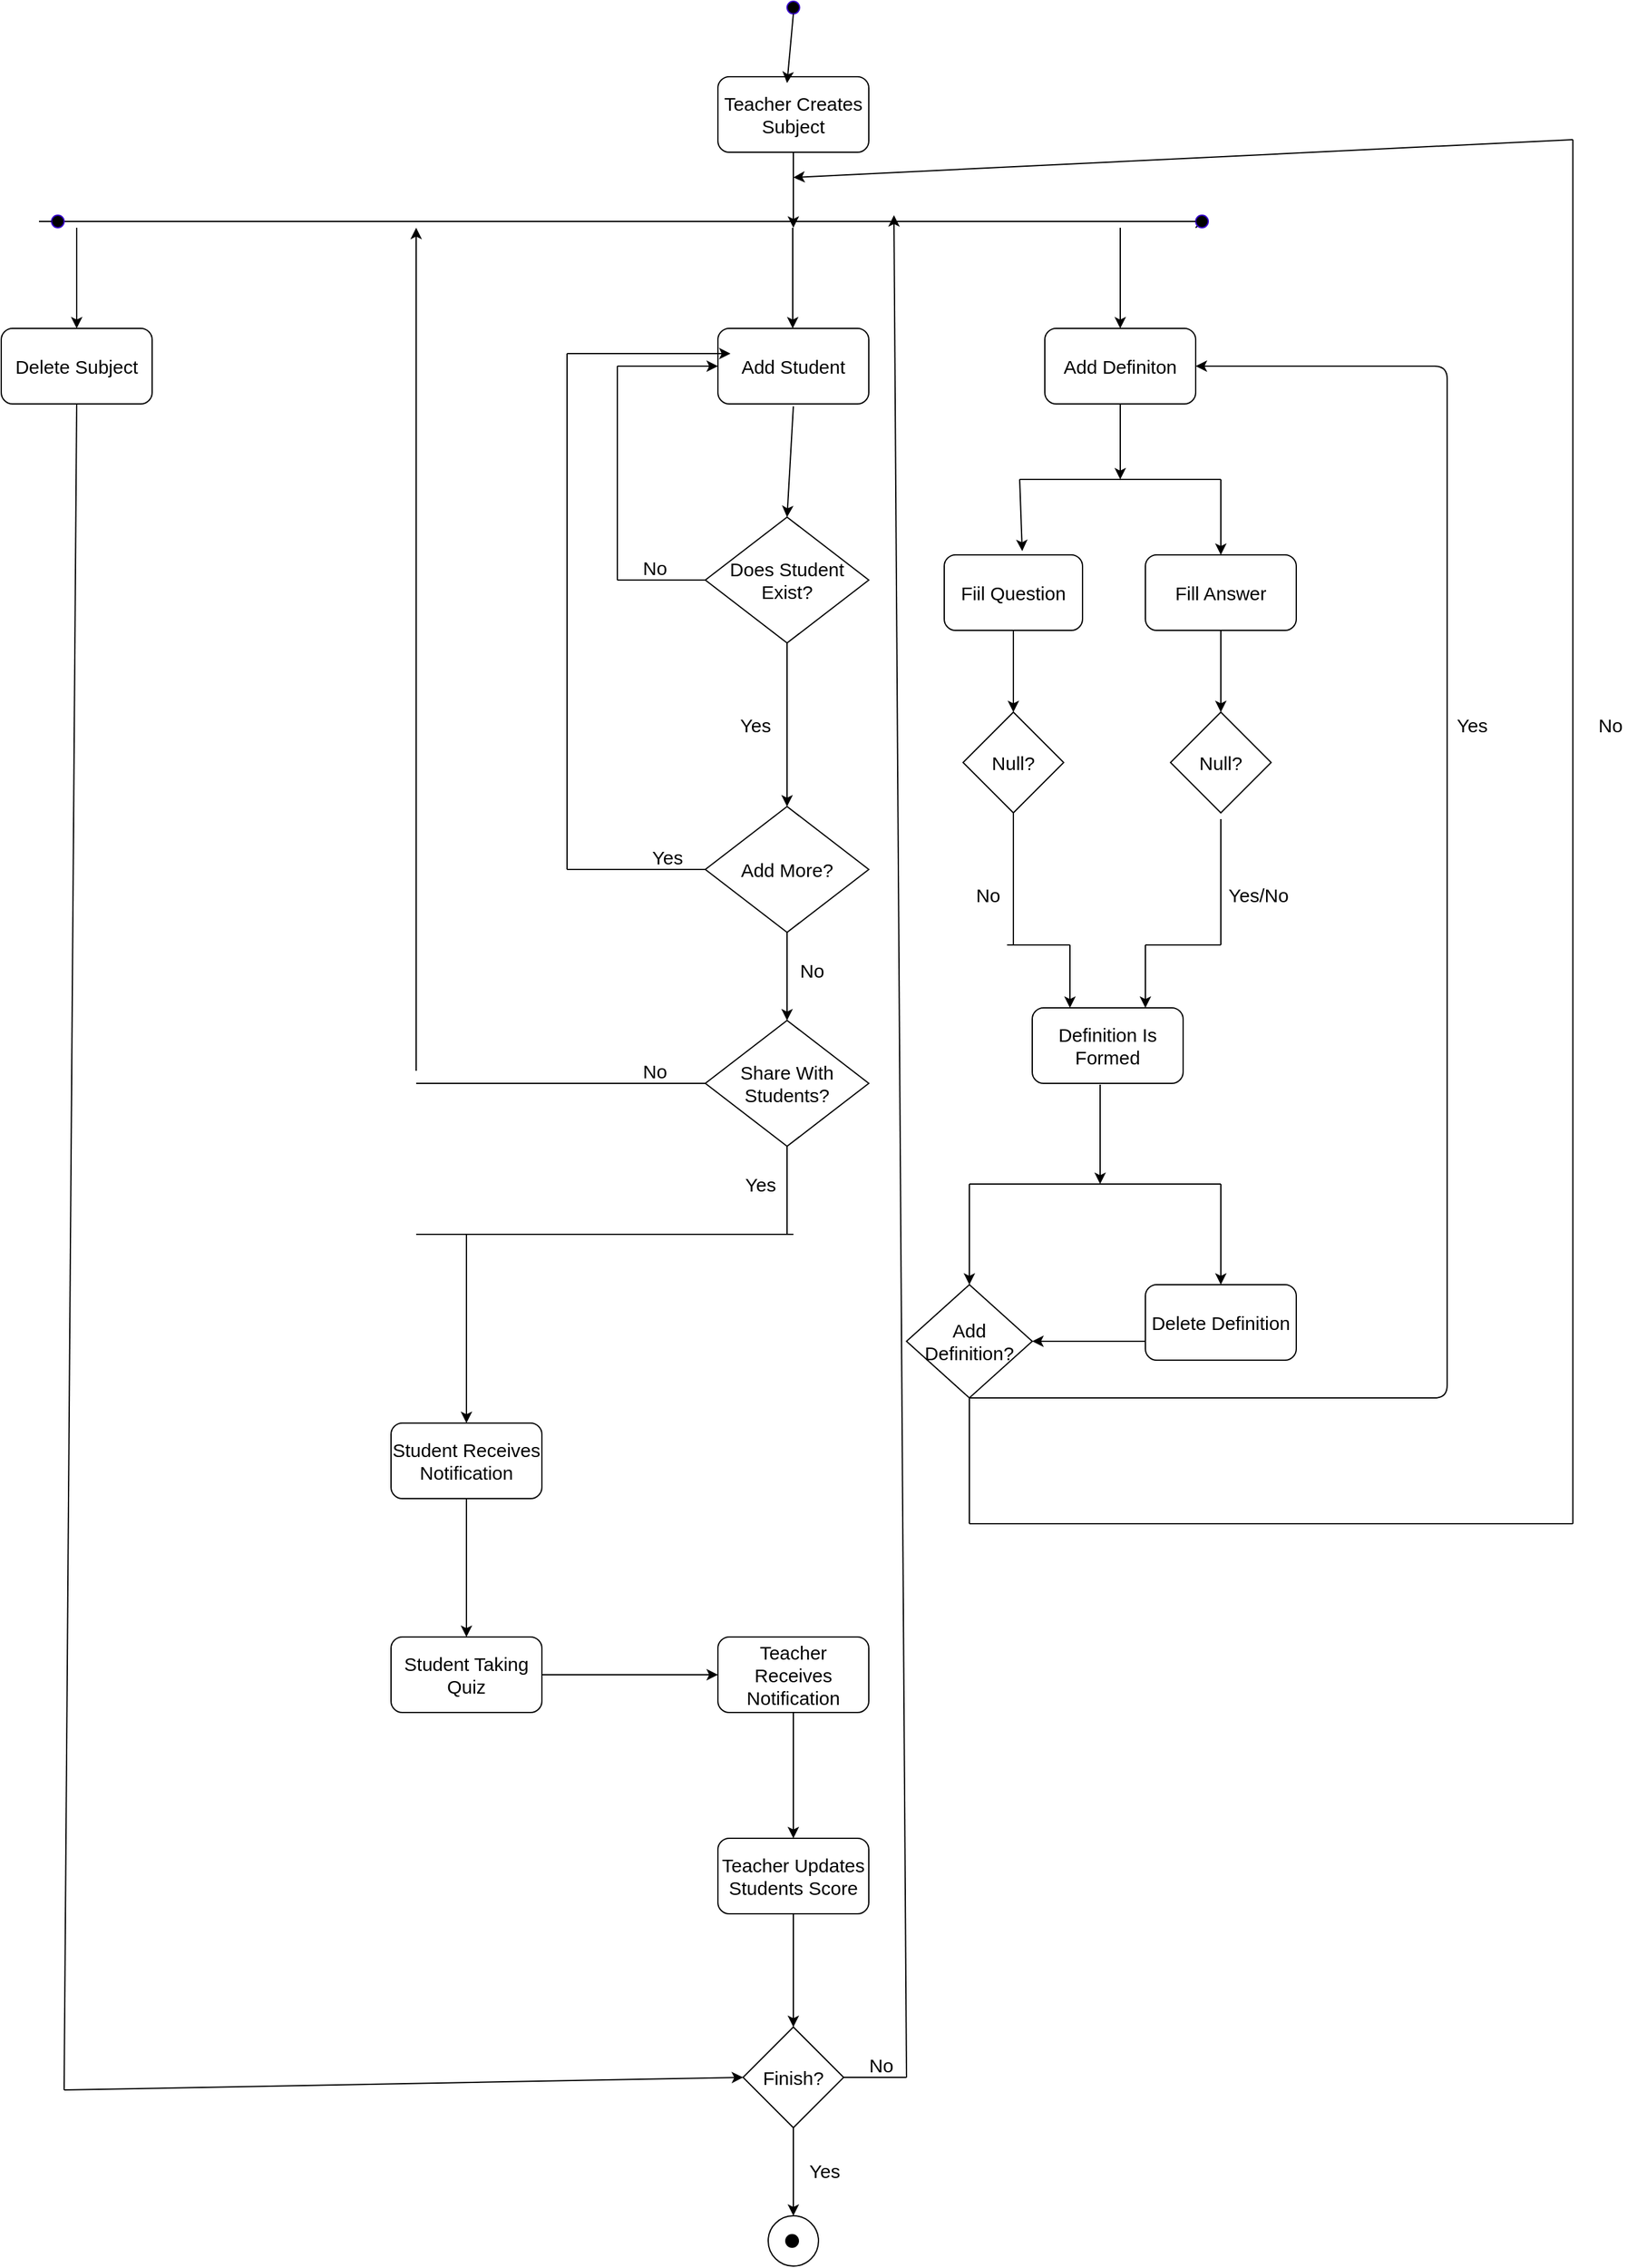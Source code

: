 <mxfile version="14.1.1" type="device"><diagram id="beSW07c2aLZ8yFU0QGHk" name="Page-1"><mxGraphModel dx="3976" dy="1663" grid="1" gridSize="10" guides="1" tooltips="1" connect="1" arrows="1" fold="1" page="1" pageScale="1" pageWidth="827" pageHeight="1169" math="0" shadow="0"><root><mxCell id="0"/><mxCell id="1" parent="0"/><mxCell id="8GlKD_U08SBgv2UL6xaH-1" value="&lt;font style=&quot;font-size: 15px&quot;&gt;Teacher Creates Subject&lt;/font&gt;" style="rounded=1;whiteSpace=wrap;html=1;" vertex="1" parent="1"><mxGeometry x="400" y="80" width="120" height="60" as="geometry"/></mxCell><mxCell id="8GlKD_U08SBgv2UL6xaH-5" value="" style="ellipse;whiteSpace=wrap;html=1;aspect=fixed;strokeColor=#3700CC;fontColor=#ffffff;fillColor=#000000;" vertex="1" parent="1"><mxGeometry x="455" y="20" width="10" height="10" as="geometry"/></mxCell><mxCell id="8GlKD_U08SBgv2UL6xaH-6" value="" style="endArrow=classic;html=1;exitX=0.5;exitY=1;exitDx=0;exitDy=0;" edge="1" parent="1" source="8GlKD_U08SBgv2UL6xaH-5"><mxGeometry width="50" height="50" relative="1" as="geometry"><mxPoint x="430" y="20" as="sourcePoint"/><mxPoint x="455" y="85" as="targetPoint"/></mxGeometry></mxCell><mxCell id="8GlKD_U08SBgv2UL6xaH-7" value="" style="endArrow=classic;html=1;exitX=0.5;exitY=1;exitDx=0;exitDy=0;" edge="1" parent="1" source="8GlKD_U08SBgv2UL6xaH-1"><mxGeometry width="50" height="50" relative="1" as="geometry"><mxPoint x="390" y="300" as="sourcePoint"/><mxPoint x="460" y="200" as="targetPoint"/></mxGeometry></mxCell><mxCell id="8GlKD_U08SBgv2UL6xaH-8" value="" style="endArrow=none;html=1;" edge="1" parent="1" source="8GlKD_U08SBgv2UL6xaH-18"><mxGeometry width="50" height="50" relative="1" as="geometry"><mxPoint x="110" y="200" as="sourcePoint"/><mxPoint x="780" y="200" as="targetPoint"/></mxGeometry></mxCell><mxCell id="8GlKD_U08SBgv2UL6xaH-10" value="" style="endArrow=classic;html=1;" edge="1" parent="1"><mxGeometry width="50" height="50" relative="1" as="geometry"><mxPoint x="-110" y="200" as="sourcePoint"/><mxPoint x="-110" y="280" as="targetPoint"/></mxGeometry></mxCell><mxCell id="8GlKD_U08SBgv2UL6xaH-11" value="" style="endArrow=classic;html=1;" edge="1" parent="1"><mxGeometry width="50" height="50" relative="1" as="geometry"><mxPoint x="459.5" y="200" as="sourcePoint"/><mxPoint x="459.5" y="280" as="targetPoint"/></mxGeometry></mxCell><mxCell id="8GlKD_U08SBgv2UL6xaH-12" value="" style="endArrow=classic;html=1;" edge="1" parent="1"><mxGeometry width="50" height="50" relative="1" as="geometry"><mxPoint x="720" y="200" as="sourcePoint"/><mxPoint x="720" y="280" as="targetPoint"/></mxGeometry></mxCell><mxCell id="8GlKD_U08SBgv2UL6xaH-18" value="" style="ellipse;whiteSpace=wrap;html=1;aspect=fixed;strokeColor=#3700CC;fontColor=#ffffff;fillColor=#000000;" vertex="1" parent="1"><mxGeometry x="780" y="190" width="10" height="10" as="geometry"/></mxCell><mxCell id="8GlKD_U08SBgv2UL6xaH-19" value="" style="endArrow=none;html=1;" edge="1" parent="1" source="8GlKD_U08SBgv2UL6xaH-13" target="8GlKD_U08SBgv2UL6xaH-18"><mxGeometry width="50" height="50" relative="1" as="geometry"><mxPoint x="-140" y="195" as="sourcePoint"/><mxPoint x="780" y="200" as="targetPoint"/><Array as="points"/></mxGeometry></mxCell><mxCell id="8GlKD_U08SBgv2UL6xaH-20" value="&lt;font style=&quot;font-size: 15px&quot;&gt;Delete Subject&lt;/font&gt;" style="rounded=1;whiteSpace=wrap;html=1;" vertex="1" parent="1"><mxGeometry x="-170" y="280" width="120" height="60" as="geometry"/></mxCell><mxCell id="8GlKD_U08SBgv2UL6xaH-21" value="&lt;font style=&quot;font-size: 15px&quot;&gt;Add Student&lt;/font&gt;" style="rounded=1;whiteSpace=wrap;html=1;" vertex="1" parent="1"><mxGeometry x="400" y="280" width="120" height="60" as="geometry"/></mxCell><mxCell id="8GlKD_U08SBgv2UL6xaH-22" value="&lt;span style=&quot;font-size: 15px&quot;&gt;Add Definiton&lt;/span&gt;" style="rounded=1;whiteSpace=wrap;html=1;" vertex="1" parent="1"><mxGeometry x="660" y="280" width="120" height="60" as="geometry"/></mxCell><mxCell id="8GlKD_U08SBgv2UL6xaH-24" value="" style="endArrow=none;html=1;" edge="1" parent="1"><mxGeometry width="50" height="50" relative="1" as="geometry"><mxPoint x="640" y="400" as="sourcePoint"/><mxPoint x="800" y="400" as="targetPoint"/></mxGeometry></mxCell><mxCell id="8GlKD_U08SBgv2UL6xaH-25" value="" style="endArrow=classic;html=1;exitX=0.5;exitY=1;exitDx=0;exitDy=0;" edge="1" parent="1" source="8GlKD_U08SBgv2UL6xaH-22"><mxGeometry width="50" height="50" relative="1" as="geometry"><mxPoint x="390" y="500" as="sourcePoint"/><mxPoint x="720" y="400" as="targetPoint"/></mxGeometry></mxCell><mxCell id="8GlKD_U08SBgv2UL6xaH-26" value="&lt;font style=&quot;font-size: 15px&quot;&gt;Fiil Question&lt;/font&gt;" style="rounded=1;whiteSpace=wrap;html=1;" vertex="1" parent="1"><mxGeometry x="580" y="460" width="110" height="60" as="geometry"/></mxCell><mxCell id="8GlKD_U08SBgv2UL6xaH-27" value="" style="endArrow=classic;html=1;entryX=0.564;entryY=-0.05;entryDx=0;entryDy=0;entryPerimeter=0;" edge="1" parent="1" target="8GlKD_U08SBgv2UL6xaH-26"><mxGeometry width="50" height="50" relative="1" as="geometry"><mxPoint x="640" y="400" as="sourcePoint"/><mxPoint x="440" y="450" as="targetPoint"/></mxGeometry></mxCell><mxCell id="8GlKD_U08SBgv2UL6xaH-28" value="" style="endArrow=classic;html=1;" edge="1" parent="1"><mxGeometry width="50" height="50" relative="1" as="geometry"><mxPoint x="800" y="400" as="sourcePoint"/><mxPoint x="800" y="460" as="targetPoint"/></mxGeometry></mxCell><mxCell id="8GlKD_U08SBgv2UL6xaH-29" value="&lt;font style=&quot;font-size: 15px&quot;&gt;Fill Answer&lt;/font&gt;" style="rounded=1;whiteSpace=wrap;html=1;fillColor=#ffffff;" vertex="1" parent="1"><mxGeometry x="740" y="460" width="120" height="60" as="geometry"/></mxCell><mxCell id="8GlKD_U08SBgv2UL6xaH-30" value="&lt;font style=&quot;font-size: 15px&quot;&gt;Null?&lt;/font&gt;" style="rhombus;whiteSpace=wrap;html=1;fillColor=#ffffff;" vertex="1" parent="1"><mxGeometry x="595" y="585" width="80" height="80" as="geometry"/></mxCell><mxCell id="8GlKD_U08SBgv2UL6xaH-31" value="&lt;font style=&quot;font-size: 15px&quot;&gt;Null?&lt;/font&gt;" style="rhombus;whiteSpace=wrap;html=1;fillColor=#ffffff;" vertex="1" parent="1"><mxGeometry x="760" y="585" width="80" height="80" as="geometry"/></mxCell><mxCell id="8GlKD_U08SBgv2UL6xaH-32" value="" style="endArrow=classic;html=1;exitX=0.5;exitY=1;exitDx=0;exitDy=0;entryX=0.5;entryY=0;entryDx=0;entryDy=0;" edge="1" parent="1" source="8GlKD_U08SBgv2UL6xaH-29" target="8GlKD_U08SBgv2UL6xaH-31"><mxGeometry width="50" height="50" relative="1" as="geometry"><mxPoint x="640" y="490" as="sourcePoint"/><mxPoint x="690" y="440" as="targetPoint"/></mxGeometry></mxCell><mxCell id="8GlKD_U08SBgv2UL6xaH-33" value="" style="endArrow=classic;html=1;exitX=0.5;exitY=1;exitDx=0;exitDy=0;entryX=0.5;entryY=0;entryDx=0;entryDy=0;" edge="1" parent="1" source="8GlKD_U08SBgv2UL6xaH-26" target="8GlKD_U08SBgv2UL6xaH-30"><mxGeometry width="50" height="50" relative="1" as="geometry"><mxPoint x="640" y="490" as="sourcePoint"/><mxPoint x="690" y="440" as="targetPoint"/></mxGeometry></mxCell><mxCell id="8GlKD_U08SBgv2UL6xaH-35" value="" style="endArrow=none;html=1;" edge="1" parent="1"><mxGeometry width="50" height="50" relative="1" as="geometry"><mxPoint x="800" y="770" as="sourcePoint"/><mxPoint x="800" y="670" as="targetPoint"/></mxGeometry></mxCell><mxCell id="8GlKD_U08SBgv2UL6xaH-36" value="&lt;font style=&quot;font-size: 15px&quot;&gt;Yes/No&lt;/font&gt;" style="text;html=1;strokeColor=none;fillColor=none;align=center;verticalAlign=middle;whiteSpace=wrap;rounded=0;" vertex="1" parent="1"><mxGeometry x="810" y="720" width="40" height="20" as="geometry"/></mxCell><mxCell id="8GlKD_U08SBgv2UL6xaH-38" value="" style="endArrow=none;html=1;" edge="1" parent="1"><mxGeometry width="50" height="50" relative="1" as="geometry"><mxPoint x="800" y="770" as="sourcePoint"/><mxPoint x="740" y="770" as="targetPoint"/></mxGeometry></mxCell><mxCell id="8GlKD_U08SBgv2UL6xaH-39" value="" style="endArrow=classic;html=1;" edge="1" parent="1"><mxGeometry width="50" height="50" relative="1" as="geometry"><mxPoint x="740" y="770" as="sourcePoint"/><mxPoint x="740" y="820" as="targetPoint"/></mxGeometry></mxCell><mxCell id="8GlKD_U08SBgv2UL6xaH-40" value="&lt;font style=&quot;font-size: 15px&quot;&gt;Definition Is Formed&lt;/font&gt;" style="rounded=1;whiteSpace=wrap;html=1;fillColor=#ffffff;" vertex="1" parent="1"><mxGeometry x="650" y="820" width="120" height="60" as="geometry"/></mxCell><mxCell id="8GlKD_U08SBgv2UL6xaH-42" value="" style="endArrow=none;html=1;entryX=0.5;entryY=1;entryDx=0;entryDy=0;" edge="1" parent="1" target="8GlKD_U08SBgv2UL6xaH-30"><mxGeometry width="50" height="50" relative="1" as="geometry"><mxPoint x="635" y="770" as="sourcePoint"/><mxPoint x="690" y="730" as="targetPoint"/></mxGeometry></mxCell><mxCell id="8GlKD_U08SBgv2UL6xaH-43" value="" style="endArrow=none;html=1;" edge="1" parent="1"><mxGeometry width="50" height="50" relative="1" as="geometry"><mxPoint x="630" y="770" as="sourcePoint"/><mxPoint x="680" y="770" as="targetPoint"/></mxGeometry></mxCell><mxCell id="8GlKD_U08SBgv2UL6xaH-44" value="" style="endArrow=classic;html=1;entryX=0.25;entryY=0;entryDx=0;entryDy=0;" edge="1" parent="1" target="8GlKD_U08SBgv2UL6xaH-40"><mxGeometry width="50" height="50" relative="1" as="geometry"><mxPoint x="680" y="770" as="sourcePoint"/><mxPoint x="680" y="810" as="targetPoint"/></mxGeometry></mxCell><mxCell id="8GlKD_U08SBgv2UL6xaH-45" value="&lt;font style=&quot;font-size: 15px&quot;&gt;No&lt;/font&gt;" style="text;html=1;strokeColor=none;fillColor=none;align=center;verticalAlign=middle;whiteSpace=wrap;rounded=0;" vertex="1" parent="1"><mxGeometry x="595" y="720" width="40" height="20" as="geometry"/></mxCell><mxCell id="8GlKD_U08SBgv2UL6xaH-46" value="" style="endArrow=classic;html=1;exitX=0.45;exitY=1.017;exitDx=0;exitDy=0;exitPerimeter=0;" edge="1" parent="1" source="8GlKD_U08SBgv2UL6xaH-40"><mxGeometry width="50" height="50" relative="1" as="geometry"><mxPoint x="550" y="930" as="sourcePoint"/><mxPoint x="704" y="960" as="targetPoint"/></mxGeometry></mxCell><mxCell id="8GlKD_U08SBgv2UL6xaH-47" value="" style="endArrow=none;html=1;" edge="1" parent="1"><mxGeometry width="50" height="50" relative="1" as="geometry"><mxPoint x="600" y="960" as="sourcePoint"/><mxPoint x="800" y="960" as="targetPoint"/></mxGeometry></mxCell><mxCell id="8GlKD_U08SBgv2UL6xaH-48" value="" style="endArrow=classic;html=1;" edge="1" parent="1"><mxGeometry width="50" height="50" relative="1" as="geometry"><mxPoint x="800" y="960" as="sourcePoint"/><mxPoint x="800" y="1040" as="targetPoint"/></mxGeometry></mxCell><mxCell id="8GlKD_U08SBgv2UL6xaH-49" value="" style="endArrow=classic;html=1;" edge="1" parent="1"><mxGeometry width="50" height="50" relative="1" as="geometry"><mxPoint x="600" y="960" as="sourcePoint"/><mxPoint x="600" y="1040" as="targetPoint"/></mxGeometry></mxCell><mxCell id="8GlKD_U08SBgv2UL6xaH-51" value="&lt;font style=&quot;font-size: 15px&quot;&gt;Add Definition?&lt;/font&gt;" style="rhombus;whiteSpace=wrap;html=1;fillColor=#ffffff;" vertex="1" parent="1"><mxGeometry x="550" y="1040" width="100" height="90" as="geometry"/></mxCell><mxCell id="8GlKD_U08SBgv2UL6xaH-52" value="&lt;font style=&quot;font-size: 15px&quot;&gt;Delete Definition&lt;/font&gt;" style="rounded=1;whiteSpace=wrap;html=1;fillColor=#ffffff;" vertex="1" parent="1"><mxGeometry x="740" y="1040" width="120" height="60" as="geometry"/></mxCell><mxCell id="8GlKD_U08SBgv2UL6xaH-53" value="" style="endArrow=classic;html=1;exitX=0;exitY=0.75;exitDx=0;exitDy=0;entryX=1;entryY=0.5;entryDx=0;entryDy=0;" edge="1" parent="1" source="8GlKD_U08SBgv2UL6xaH-52" target="8GlKD_U08SBgv2UL6xaH-51"><mxGeometry width="50" height="50" relative="1" as="geometry"><mxPoint x="550" y="910" as="sourcePoint"/><mxPoint x="600" y="860" as="targetPoint"/></mxGeometry></mxCell><mxCell id="8GlKD_U08SBgv2UL6xaH-59" value="" style="edgeStyle=elbowEdgeStyle;elbow=horizontal;endArrow=classic;html=1;exitX=0.5;exitY=1;exitDx=0;exitDy=0;entryX=1;entryY=0.5;entryDx=0;entryDy=0;" edge="1" parent="1" source="8GlKD_U08SBgv2UL6xaH-51" target="8GlKD_U08SBgv2UL6xaH-22"><mxGeometry width="50" height="50" relative="1" as="geometry"><mxPoint x="700" y="1030" as="sourcePoint"/><mxPoint x="1070" y="1130" as="targetPoint"/><Array as="points"><mxPoint x="980" y="1130"/></Array></mxGeometry></mxCell><mxCell id="8GlKD_U08SBgv2UL6xaH-60" value="&lt;font style=&quot;font-size: 15px&quot;&gt;Yes&lt;/font&gt;" style="text;html=1;strokeColor=none;fillColor=none;align=center;verticalAlign=middle;whiteSpace=wrap;rounded=0;" vertex="1" parent="1"><mxGeometry x="980" y="585" width="40" height="20" as="geometry"/></mxCell><mxCell id="8GlKD_U08SBgv2UL6xaH-62" value="" style="endArrow=none;html=1;" edge="1" parent="1"><mxGeometry width="50" height="50" relative="1" as="geometry"><mxPoint x="600" y="1130" as="sourcePoint"/><mxPoint x="600" y="1230" as="targetPoint"/></mxGeometry></mxCell><mxCell id="8GlKD_U08SBgv2UL6xaH-64" value="" style="endArrow=none;html=1;" edge="1" parent="1"><mxGeometry width="50" height="50" relative="1" as="geometry"><mxPoint x="600" y="1230" as="sourcePoint"/><mxPoint x="1080" y="1230" as="targetPoint"/></mxGeometry></mxCell><mxCell id="8GlKD_U08SBgv2UL6xaH-65" value="" style="endArrow=none;html=1;" edge="1" parent="1"><mxGeometry width="50" height="50" relative="1" as="geometry"><mxPoint x="1080" y="1230" as="sourcePoint"/><mxPoint x="1080" y="130" as="targetPoint"/></mxGeometry></mxCell><mxCell id="8GlKD_U08SBgv2UL6xaH-66" value="" style="endArrow=classic;html=1;" edge="1" parent="1"><mxGeometry width="50" height="50" relative="1" as="geometry"><mxPoint x="1080" y="130" as="sourcePoint"/><mxPoint x="460" y="160" as="targetPoint"/></mxGeometry></mxCell><mxCell id="8GlKD_U08SBgv2UL6xaH-67" value="&lt;font style=&quot;font-size: 15px&quot;&gt;No&lt;/font&gt;" style="text;html=1;strokeColor=none;fillColor=none;align=center;verticalAlign=middle;whiteSpace=wrap;rounded=0;" vertex="1" parent="1"><mxGeometry x="1090" y="585" width="40" height="20" as="geometry"/></mxCell><mxCell id="8GlKD_U08SBgv2UL6xaH-70" value="&lt;font style=&quot;font-size: 15px&quot;&gt;Does Student Exist?&lt;/font&gt;" style="rhombus;whiteSpace=wrap;html=1;fillColor=#ffffff;" vertex="1" parent="1"><mxGeometry x="390" y="430" width="130" height="100" as="geometry"/></mxCell><mxCell id="8GlKD_U08SBgv2UL6xaH-71" value="" style="endArrow=none;html=1;exitX=0;exitY=0.5;exitDx=0;exitDy=0;" edge="1" parent="1" source="8GlKD_U08SBgv2UL6xaH-70"><mxGeometry width="50" height="50" relative="1" as="geometry"><mxPoint x="380" y="400" as="sourcePoint"/><mxPoint x="320" y="480" as="targetPoint"/></mxGeometry></mxCell><mxCell id="8GlKD_U08SBgv2UL6xaH-72" value="" style="endArrow=none;html=1;" edge="1" parent="1"><mxGeometry width="50" height="50" relative="1" as="geometry"><mxPoint x="320" y="480" as="sourcePoint"/><mxPoint x="320" y="310" as="targetPoint"/></mxGeometry></mxCell><mxCell id="8GlKD_U08SBgv2UL6xaH-73" value="" style="endArrow=classic;html=1;entryX=0;entryY=0.5;entryDx=0;entryDy=0;" edge="1" parent="1" target="8GlKD_U08SBgv2UL6xaH-21"><mxGeometry width="50" height="50" relative="1" as="geometry"><mxPoint x="320" y="310" as="sourcePoint"/><mxPoint x="430" y="350" as="targetPoint"/></mxGeometry></mxCell><mxCell id="8GlKD_U08SBgv2UL6xaH-74" value="&lt;font style=&quot;font-size: 15px&quot;&gt;No&lt;/font&gt;" style="text;html=1;strokeColor=none;fillColor=none;align=center;verticalAlign=middle;whiteSpace=wrap;rounded=0;" vertex="1" parent="1"><mxGeometry x="330" y="460" width="40" height="20" as="geometry"/></mxCell><mxCell id="8GlKD_U08SBgv2UL6xaH-76" value="" style="endArrow=classic;html=1;exitX=0.5;exitY=1;exitDx=0;exitDy=0;" edge="1" parent="1" source="8GlKD_U08SBgv2UL6xaH-70"><mxGeometry width="50" height="50" relative="1" as="geometry"><mxPoint x="400" y="600" as="sourcePoint"/><mxPoint x="455" y="660" as="targetPoint"/></mxGeometry></mxCell><mxCell id="8GlKD_U08SBgv2UL6xaH-77" value="&lt;font style=&quot;font-size: 15px&quot;&gt;Yes&lt;/font&gt;" style="text;html=1;strokeColor=none;fillColor=none;align=center;verticalAlign=middle;whiteSpace=wrap;rounded=0;" vertex="1" parent="1"><mxGeometry x="410" y="585" width="40" height="20" as="geometry"/></mxCell><mxCell id="8GlKD_U08SBgv2UL6xaH-78" value="&lt;font style=&quot;font-size: 15px&quot;&gt;Add More?&lt;/font&gt;" style="rhombus;whiteSpace=wrap;html=1;fillColor=#ffffff;" vertex="1" parent="1"><mxGeometry x="390" y="660" width="130" height="100" as="geometry"/></mxCell><mxCell id="8GlKD_U08SBgv2UL6xaH-79" value="" style="endArrow=none;html=1;exitX=0;exitY=0.5;exitDx=0;exitDy=0;" edge="1" parent="1" source="8GlKD_U08SBgv2UL6xaH-78"><mxGeometry width="50" height="50" relative="1" as="geometry"><mxPoint x="400" y="510" as="sourcePoint"/><mxPoint x="280" y="710" as="targetPoint"/></mxGeometry></mxCell><mxCell id="8GlKD_U08SBgv2UL6xaH-80" value="" style="endArrow=none;html=1;" edge="1" parent="1"><mxGeometry width="50" height="50" relative="1" as="geometry"><mxPoint x="280" y="710" as="sourcePoint"/><mxPoint x="280" y="300" as="targetPoint"/></mxGeometry></mxCell><mxCell id="8GlKD_U08SBgv2UL6xaH-81" value="" style="endArrow=classic;html=1;" edge="1" parent="1"><mxGeometry width="50" height="50" relative="1" as="geometry"><mxPoint x="280" y="300" as="sourcePoint"/><mxPoint x="410" y="300" as="targetPoint"/></mxGeometry></mxCell><mxCell id="8GlKD_U08SBgv2UL6xaH-82" value="&lt;font style=&quot;font-size: 15px&quot;&gt;Yes&lt;/font&gt;" style="text;html=1;strokeColor=none;fillColor=none;align=center;verticalAlign=middle;whiteSpace=wrap;rounded=0;" vertex="1" parent="1"><mxGeometry x="340" y="690" width="40" height="20" as="geometry"/></mxCell><mxCell id="8GlKD_U08SBgv2UL6xaH-83" value="" style="endArrow=classic;html=1;exitX=0.5;exitY=1;exitDx=0;exitDy=0;" edge="1" parent="1" source="8GlKD_U08SBgv2UL6xaH-78"><mxGeometry width="50" height="50" relative="1" as="geometry"><mxPoint x="400" y="710" as="sourcePoint"/><mxPoint x="455" y="830" as="targetPoint"/></mxGeometry></mxCell><mxCell id="8GlKD_U08SBgv2UL6xaH-84" value="&lt;font style=&quot;font-size: 15px&quot;&gt;No&lt;/font&gt;" style="text;html=1;strokeColor=none;fillColor=none;align=center;verticalAlign=middle;whiteSpace=wrap;rounded=0;" vertex="1" parent="1"><mxGeometry x="455" y="780" width="40" height="20" as="geometry"/></mxCell><mxCell id="8GlKD_U08SBgv2UL6xaH-85" value="&lt;font style=&quot;font-size: 15px&quot;&gt;Share With Students?&lt;/font&gt;" style="rhombus;whiteSpace=wrap;html=1;fillColor=#ffffff;" vertex="1" parent="1"><mxGeometry x="390" y="830" width="130" height="100" as="geometry"/></mxCell><mxCell id="8GlKD_U08SBgv2UL6xaH-13" value="" style="ellipse;whiteSpace=wrap;html=1;aspect=fixed;strokeColor=#3700CC;fontColor=#ffffff;fillColor=#000000;" vertex="1" parent="1"><mxGeometry x="-130" y="190" width="10" height="10" as="geometry"/></mxCell><mxCell id="8GlKD_U08SBgv2UL6xaH-88" value="" style="endArrow=none;html=1;" edge="1" parent="1" target="8GlKD_U08SBgv2UL6xaH-13"><mxGeometry width="50" height="50" relative="1" as="geometry"><mxPoint x="-140" y="195" as="sourcePoint"/><mxPoint x="780" y="195" as="targetPoint"/><Array as="points"/></mxGeometry></mxCell><mxCell id="8GlKD_U08SBgv2UL6xaH-90" value="&lt;font style=&quot;font-size: 15px&quot;&gt;Yes&lt;/font&gt;" style="text;html=1;strokeColor=none;fillColor=none;align=center;verticalAlign=middle;whiteSpace=wrap;rounded=0;" vertex="1" parent="1"><mxGeometry x="414" y="950" width="40" height="20" as="geometry"/></mxCell><mxCell id="8GlKD_U08SBgv2UL6xaH-92" value="" style="endArrow=classic;html=1;entryX=0.5;entryY=0;entryDx=0;entryDy=0;" edge="1" parent="1" target="8GlKD_U08SBgv2UL6xaH-70"><mxGeometry width="50" height="50" relative="1" as="geometry"><mxPoint x="460" y="342" as="sourcePoint"/><mxPoint x="260" y="540" as="targetPoint"/></mxGeometry></mxCell><mxCell id="8GlKD_U08SBgv2UL6xaH-93" value="" style="endArrow=none;html=1;exitX=0.5;exitY=1;exitDx=0;exitDy=0;" edge="1" parent="1" source="8GlKD_U08SBgv2UL6xaH-85"><mxGeometry width="50" height="50" relative="1" as="geometry"><mxPoint x="210" y="730" as="sourcePoint"/><mxPoint x="455" y="1000" as="targetPoint"/><Array as="points"><mxPoint x="455" y="990"/></Array></mxGeometry></mxCell><mxCell id="8GlKD_U08SBgv2UL6xaH-94" value="" style="endArrow=none;html=1;" edge="1" parent="1"><mxGeometry width="50" height="50" relative="1" as="geometry"><mxPoint x="460" y="1000" as="sourcePoint"/><mxPoint x="160" y="1000" as="targetPoint"/></mxGeometry></mxCell><mxCell id="8GlKD_U08SBgv2UL6xaH-97" value="" style="endArrow=classic;html=1;" edge="1" parent="1"><mxGeometry width="50" height="50" relative="1" as="geometry"><mxPoint x="200" y="1000" as="sourcePoint"/><mxPoint x="200" y="1150" as="targetPoint"/></mxGeometry></mxCell><mxCell id="8GlKD_U08SBgv2UL6xaH-98" value="&lt;font style=&quot;font-size: 15px&quot;&gt;Student Receives Notification&lt;/font&gt;" style="rounded=1;whiteSpace=wrap;html=1;fillColor=#ffffff;" vertex="1" parent="1"><mxGeometry x="140" y="1150" width="120" height="60" as="geometry"/></mxCell><mxCell id="8GlKD_U08SBgv2UL6xaH-99" value="" style="endArrow=classic;html=1;exitX=0.5;exitY=1;exitDx=0;exitDy=0;" edge="1" parent="1" source="8GlKD_U08SBgv2UL6xaH-98"><mxGeometry width="50" height="50" relative="1" as="geometry"><mxPoint x="210" y="1140" as="sourcePoint"/><mxPoint x="200" y="1320" as="targetPoint"/></mxGeometry></mxCell><mxCell id="8GlKD_U08SBgv2UL6xaH-100" value="&lt;font style=&quot;font-size: 15px&quot;&gt;Student Taking Quiz&lt;/font&gt;" style="rounded=1;whiteSpace=wrap;html=1;fillColor=#ffffff;" vertex="1" parent="1"><mxGeometry x="140" y="1320" width="120" height="60" as="geometry"/></mxCell><mxCell id="8GlKD_U08SBgv2UL6xaH-106" value="" style="endArrow=none;html=1;exitX=0;exitY=0.5;exitDx=0;exitDy=0;" edge="1" parent="1" source="8GlKD_U08SBgv2UL6xaH-85"><mxGeometry width="50" height="50" relative="1" as="geometry"><mxPoint x="380" y="860" as="sourcePoint"/><mxPoint x="160" y="880" as="targetPoint"/></mxGeometry></mxCell><mxCell id="8GlKD_U08SBgv2UL6xaH-107" value="" style="endArrow=classic;html=1;" edge="1" parent="1"><mxGeometry width="50" height="50" relative="1" as="geometry"><mxPoint x="160" y="870" as="sourcePoint"/><mxPoint x="160" y="200" as="targetPoint"/></mxGeometry></mxCell><mxCell id="8GlKD_U08SBgv2UL6xaH-108" value="&lt;font style=&quot;font-size: 15px&quot;&gt;No&lt;/font&gt;" style="text;html=1;strokeColor=none;fillColor=none;align=center;verticalAlign=middle;whiteSpace=wrap;rounded=0;" vertex="1" parent="1"><mxGeometry x="330" y="860" width="40" height="20" as="geometry"/></mxCell><mxCell id="8GlKD_U08SBgv2UL6xaH-113" value="" style="endArrow=classic;html=1;exitX=1;exitY=0.5;exitDx=0;exitDy=0;" edge="1" parent="1" source="8GlKD_U08SBgv2UL6xaH-100"><mxGeometry width="50" height="50" relative="1" as="geometry"><mxPoint x="230" y="1150" as="sourcePoint"/><mxPoint x="400" y="1350" as="targetPoint"/></mxGeometry></mxCell><mxCell id="8GlKD_U08SBgv2UL6xaH-114" value="&lt;font style=&quot;font-size: 15px&quot;&gt;Teacher Receives Notification&lt;/font&gt;" style="rounded=1;whiteSpace=wrap;html=1;fillColor=#ffffff;" vertex="1" parent="1"><mxGeometry x="400" y="1320" width="120" height="60" as="geometry"/></mxCell><mxCell id="8GlKD_U08SBgv2UL6xaH-115" value="" style="endArrow=classic;html=1;exitX=0.5;exitY=1;exitDx=0;exitDy=0;" edge="1" parent="1" source="8GlKD_U08SBgv2UL6xaH-114"><mxGeometry width="50" height="50" relative="1" as="geometry"><mxPoint x="230" y="1380" as="sourcePoint"/><mxPoint x="460" y="1480" as="targetPoint"/></mxGeometry></mxCell><mxCell id="8GlKD_U08SBgv2UL6xaH-116" value="&lt;font style=&quot;font-size: 15px&quot;&gt;Teacher Updates Students Score&lt;/font&gt;" style="rounded=1;whiteSpace=wrap;html=1;fillColor=#ffffff;" vertex="1" parent="1"><mxGeometry x="400" y="1480" width="120" height="60" as="geometry"/></mxCell><mxCell id="8GlKD_U08SBgv2UL6xaH-118" value="&lt;font style=&quot;font-size: 15px&quot;&gt;Finish?&lt;/font&gt;" style="rhombus;whiteSpace=wrap;html=1;fillColor=#ffffff;" vertex="1" parent="1"><mxGeometry x="420" y="1630" width="80" height="80" as="geometry"/></mxCell><mxCell id="8GlKD_U08SBgv2UL6xaH-119" value="" style="endArrow=classic;html=1;exitX=0.5;exitY=1;exitDx=0;exitDy=0;entryX=0.5;entryY=0;entryDx=0;entryDy=0;" edge="1" parent="1" source="8GlKD_U08SBgv2UL6xaH-116" target="8GlKD_U08SBgv2UL6xaH-118"><mxGeometry width="50" height="50" relative="1" as="geometry"><mxPoint x="230" y="1600" as="sourcePoint"/><mxPoint x="280" y="1550" as="targetPoint"/></mxGeometry></mxCell><mxCell id="8GlKD_U08SBgv2UL6xaH-120" value="" style="endArrow=classic;html=1;exitX=0.5;exitY=1;exitDx=0;exitDy=0;" edge="1" parent="1" source="8GlKD_U08SBgv2UL6xaH-118"><mxGeometry width="50" height="50" relative="1" as="geometry"><mxPoint x="230" y="1600" as="sourcePoint"/><mxPoint x="460" y="1780" as="targetPoint"/></mxGeometry></mxCell><mxCell id="8GlKD_U08SBgv2UL6xaH-121" value="&lt;font style=&quot;font-size: 15px&quot;&gt;Yes&lt;/font&gt;" style="text;html=1;strokeColor=none;fillColor=none;align=center;verticalAlign=middle;whiteSpace=wrap;rounded=0;" vertex="1" parent="1"><mxGeometry x="465" y="1734" width="40" height="20" as="geometry"/></mxCell><mxCell id="8GlKD_U08SBgv2UL6xaH-123" value="" style="ellipse;whiteSpace=wrap;html=1;aspect=fixed;fillColor=#ffffff;" vertex="1" parent="1"><mxGeometry x="440" y="1780" width="40" height="40" as="geometry"/></mxCell><mxCell id="8GlKD_U08SBgv2UL6xaH-124" value="" style="ellipse;whiteSpace=wrap;html=1;aspect=fixed;fillColor=#000000;" vertex="1" parent="1"><mxGeometry x="454" y="1795" width="10" height="10" as="geometry"/></mxCell><mxCell id="8GlKD_U08SBgv2UL6xaH-125" value="" style="endArrow=none;html=1;" edge="1" parent="1" source="8GlKD_U08SBgv2UL6xaH-118"><mxGeometry width="50" height="50" relative="1" as="geometry"><mxPoint x="230" y="1250" as="sourcePoint"/><mxPoint x="550" y="1670" as="targetPoint"/></mxGeometry></mxCell><mxCell id="8GlKD_U08SBgv2UL6xaH-127" value="" style="endArrow=classic;html=1;" edge="1" parent="1"><mxGeometry width="50" height="50" relative="1" as="geometry"><mxPoint x="550" y="1670" as="sourcePoint"/><mxPoint x="540" y="190" as="targetPoint"/></mxGeometry></mxCell><mxCell id="8GlKD_U08SBgv2UL6xaH-129" value="&lt;font style=&quot;font-size: 15px&quot;&gt;No&lt;/font&gt;" style="text;html=1;strokeColor=none;fillColor=none;align=center;verticalAlign=middle;whiteSpace=wrap;rounded=0;" vertex="1" parent="1"><mxGeometry x="510" y="1650" width="40" height="20" as="geometry"/></mxCell><mxCell id="8GlKD_U08SBgv2UL6xaH-131" value="" style="endArrow=none;html=1;exitX=0.5;exitY=1;exitDx=0;exitDy=0;" edge="1" parent="1" source="8GlKD_U08SBgv2UL6xaH-20"><mxGeometry width="50" height="50" relative="1" as="geometry"><mxPoint x="-10" y="300" as="sourcePoint"/><mxPoint x="-120" y="1680" as="targetPoint"/></mxGeometry></mxCell><mxCell id="8GlKD_U08SBgv2UL6xaH-132" value="" style="endArrow=classic;html=1;entryX=0;entryY=0.5;entryDx=0;entryDy=0;" edge="1" parent="1" target="8GlKD_U08SBgv2UL6xaH-118"><mxGeometry width="50" height="50" relative="1" as="geometry"><mxPoint x="-120" y="1680" as="sourcePoint"/><mxPoint x="40" y="1390" as="targetPoint"/></mxGeometry></mxCell></root></mxGraphModel></diagram></mxfile>